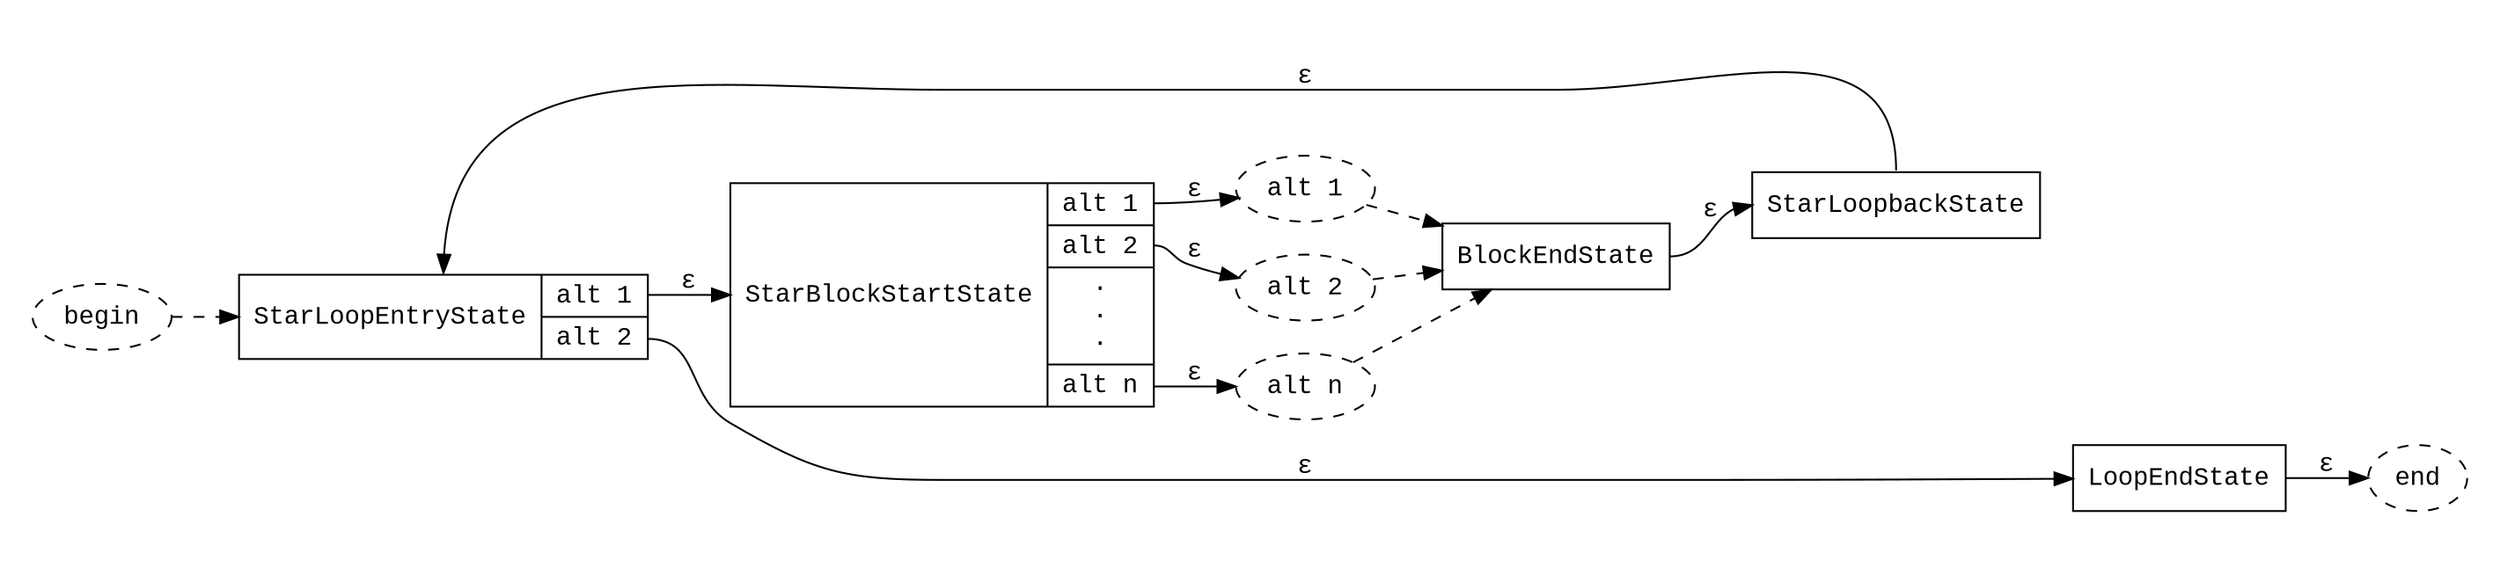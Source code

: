 digraph "" {
    graph[fontname="CourierNew";rankdir="LR";pad="0.25"];
    node[fontname="CourierNew";target="_parent"];
    edge[fontname="CourierNew"];
    subgraph cluster0 {
        color="invis";
        {   node[shape="record"];
            StarLoopEntryState[URL="../StarLoopEntryState.html";label="{StarLoopEntryState | {<alt1> alt 1 |<alt2> alt 2}}"];
            StarLoopbackState[URL="../StarLoopbackState.html"];
            StarBlockStartState[URL="../StarBlockStartState.html";label="{StarBlockStartState | {<alt1> alt 1 |<alt2> alt 2 | &#0183;\n&#0183;\n&#0183; |<altn> alt n}}"];
            BlockEndState[URL="../BlockEndState.html"];

            {   rank="sink";
                LoopEndState[URL="../LoopEndState.html";rank="max"];
            }
        }

        {   node[style="dashed"];
            content1[label="alt 1"];
            content2[label="alt 2"];
            more[label="alt n"];
        }
    }

    {   node[style="dashed"];
        begin;
        end;
    }

    begin -> StarLoopEntryState[style="dashed"];
    LoopEndState -> end[label="&#0949;"];

    StarBlockStartState:alt1 -> content1[label="&#0949;"];
    content1 -> BlockEndState[style="dashed"];

    StarBlockStartState:alt2 -> content2[label="&#0949;"];
    content2 -> BlockEndState[style="dashed"];

    StarBlockStartState:altn -> more[label="&#0949;"];
    more -> BlockEndState[style="dashed"];

    BlockEndState:e -> StarLoopbackState:w[label="&#0949;"];
    StarLoopEntryState:alt1 -> StarBlockStartState[label="&#0949;"];
    StarLoopEntryState:alt2 -> LoopEndState[label="&#0949;"];
    StarLoopbackState:n -> StarLoopEntryState:n[label="&#0949;"];
}
